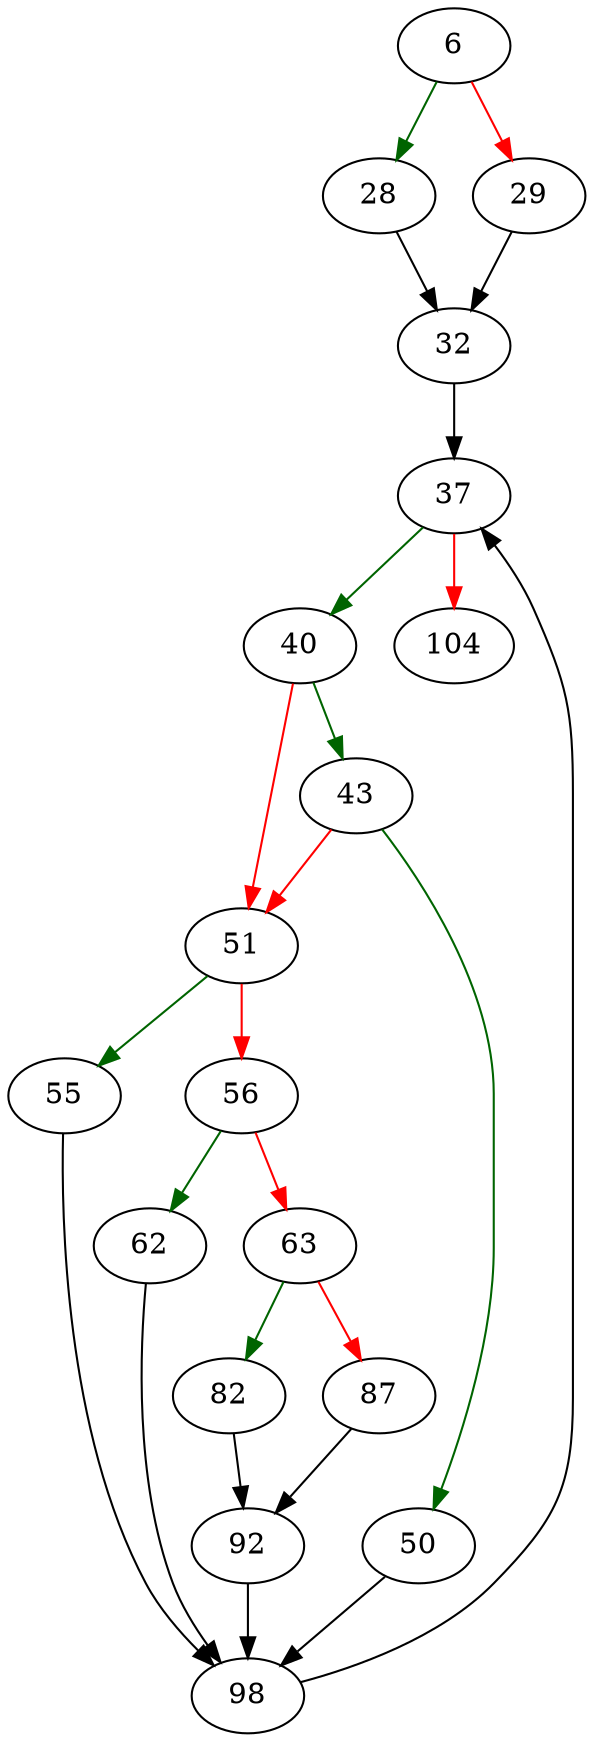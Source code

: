 strict digraph "sqlite3GenerateRowIndexDelete" {
	// Node definitions.
	6 [entry=true];
	28;
	29;
	32;
	37;
	40;
	104;
	43;
	51;
	50;
	98;
	55;
	56;
	62;
	63;
	82;
	87;
	92;

	// Edge definitions.
	6 -> 28 [
		color=darkgreen
		cond=true
	];
	6 -> 29 [
		color=red
		cond=false
	];
	28 -> 32;
	29 -> 32;
	32 -> 37;
	37 -> 40 [
		color=darkgreen
		cond=true
	];
	37 -> 104 [
		color=red
		cond=false
	];
	40 -> 43 [
		color=darkgreen
		cond=true
	];
	40 -> 51 [
		color=red
		cond=false
	];
	43 -> 51 [
		color=red
		cond=false
	];
	43 -> 50 [
		color=darkgreen
		cond=true
	];
	51 -> 55 [
		color=darkgreen
		cond=true
	];
	51 -> 56 [
		color=red
		cond=false
	];
	50 -> 98;
	98 -> 37;
	55 -> 98;
	56 -> 62 [
		color=darkgreen
		cond=true
	];
	56 -> 63 [
		color=red
		cond=false
	];
	62 -> 98;
	63 -> 82 [
		color=darkgreen
		cond=true
	];
	63 -> 87 [
		color=red
		cond=false
	];
	82 -> 92;
	87 -> 92;
	92 -> 98;
}